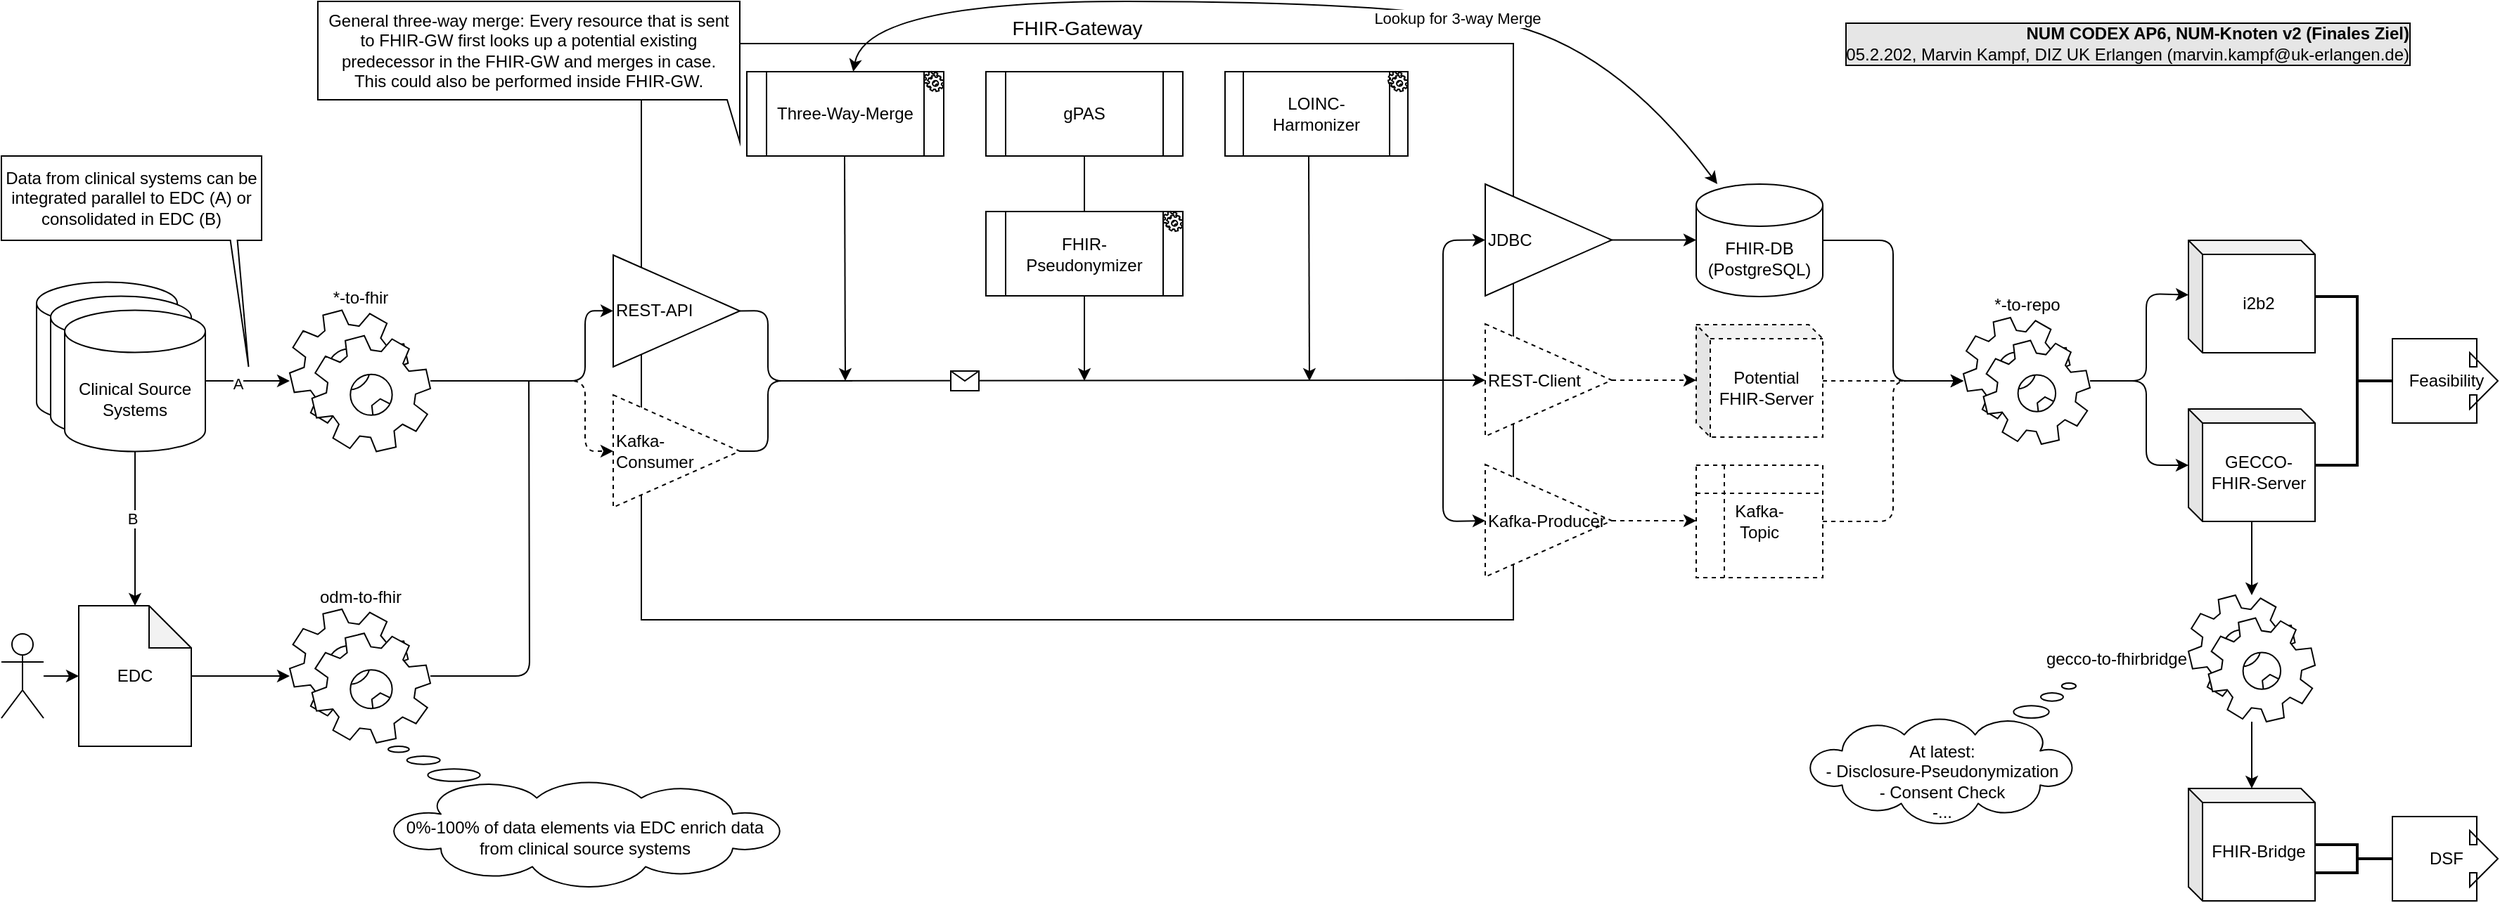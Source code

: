 <mxfile version="13.10.0" type="embed">
    <diagram id="jGCV98gVly2-MNFm8NOj" name="Page-1">
        <mxGraphModel dx="1608" dy="638" grid="1" gridSize="10" guides="1" tooltips="1" connect="1" arrows="1" fold="1" page="1" pageScale="1" pageWidth="1800" pageHeight="800" math="0" shadow="0">
            <root>
                <mxCell id="0"/>
                <mxCell id="1" parent="0"/>
                <mxCell id="Zt5BA39hv14aOKBqLXmp-29" value="" style="endArrow=classic;html=1;entryX=0;entryY=0.5;entryDx=0;entryDy=0;entryPerimeter=0;exitX=1;exitY=0.5;exitDx=0;exitDy=0;" parent="1" source="Zt5BA39hv14aOKBqLXmp-16" edge="1">
                    <mxGeometry width="50" height="50" relative="1" as="geometry">
                        <mxPoint x="870" y="360" as="sourcePoint"/>
                        <mxPoint x="1220" y="179.75" as="targetPoint"/>
                    </mxGeometry>
                </mxCell>
                <mxCell id="Zt5BA39hv14aOKBqLXmp-30" value="" style="group;fontSize=12;" parent="1" vertex="1" connectable="0">
                    <mxGeometry x="450" y="40" width="710" height="410" as="geometry"/>
                </mxCell>
                <mxCell id="Zt5BA39hv14aOKBqLXmp-1" value="&lt;font style=&quot;font-size: 14px&quot;&gt;FHIR-Gateway&lt;/font&gt;" style="whiteSpace=wrap;html=1;labelPosition=center;verticalLabelPosition=top;align=center;verticalAlign=bottom;" parent="Zt5BA39hv14aOKBqLXmp-30" vertex="1">
                    <mxGeometry x="20" width="620" height="410" as="geometry"/>
                </mxCell>
                <mxCell id="Zt5BA39hv14aOKBqLXmp-2" value="REST-API" style="triangle;whiteSpace=wrap;html=1;align=left;" parent="Zt5BA39hv14aOKBqLXmp-30" vertex="1">
                    <mxGeometry y="150.5" width="90" height="79.5" as="geometry"/>
                </mxCell>
                <mxCell id="Zt5BA39hv14aOKBqLXmp-6" value="LOINC-Harmonizer" style="shape=process;whiteSpace=wrap;html=1;backgroundOutline=1;" parent="Zt5BA39hv14aOKBqLXmp-30" vertex="1">
                    <mxGeometry x="435" y="20" width="130" height="60" as="geometry"/>
                </mxCell>
                <mxCell id="Zt5BA39hv14aOKBqLXmp-7" value="FHIR-Pseudonymizer" style="shape=process;whiteSpace=wrap;html=1;backgroundOutline=1;" parent="Zt5BA39hv14aOKBqLXmp-30" vertex="1">
                    <mxGeometry x="265" y="119.5" width="140" height="60" as="geometry"/>
                </mxCell>
                <mxCell id="Zt5BA39hv14aOKBqLXmp-8" value="Three-Way-Merge" style="shape=process;whiteSpace=wrap;html=1;backgroundOutline=1;" parent="Zt5BA39hv14aOKBqLXmp-30" vertex="1">
                    <mxGeometry x="95" y="20" width="140" height="60" as="geometry"/>
                </mxCell>
                <mxCell id="Zt5BA39hv14aOKBqLXmp-12" value="" style="endArrow=classic;html=1;" parent="Zt5BA39hv14aOKBqLXmp-30" edge="1" source="Zt5BA39hv14aOKBqLXmp-7">
                    <mxGeometry x="-5" width="50" height="50" as="geometry">
                        <mxPoint x="335" y="180" as="sourcePoint"/>
                        <mxPoint x="335" y="240" as="targetPoint"/>
                    </mxGeometry>
                </mxCell>
                <mxCell id="Zt5BA39hv14aOKBqLXmp-16" value="JDBC" style="triangle;whiteSpace=wrap;html=1;align=left;" parent="Zt5BA39hv14aOKBqLXmp-30" vertex="1">
                    <mxGeometry x="620" y="100" width="90" height="79.5" as="geometry"/>
                </mxCell>
                <mxCell id="Zt5BA39hv14aOKBqLXmp-17" value="REST-Client" style="triangle;whiteSpace=wrap;html=1;align=left;dashed=1;" parent="Zt5BA39hv14aOKBqLXmp-30" vertex="1">
                    <mxGeometry x="620" y="199.5" width="90" height="80" as="geometry"/>
                </mxCell>
                <mxCell id="Zt5BA39hv14aOKBqLXmp-19" value="Kafka-Producer" style="triangle;whiteSpace=wrap;html=1;align=left;dashed=1;" parent="Zt5BA39hv14aOKBqLXmp-30" vertex="1">
                    <mxGeometry x="620" y="299.5" width="90" height="80" as="geometry"/>
                </mxCell>
                <mxCell id="Zt5BA39hv14aOKBqLXmp-20" value="Kafka-Consumer" style="triangle;whiteSpace=wrap;html=1;align=left;dashed=1;" parent="Zt5BA39hv14aOKBqLXmp-30" vertex="1">
                    <mxGeometry y="250" width="90" height="80" as="geometry"/>
                </mxCell>
                <mxCell id="Zt5BA39hv14aOKBqLXmp-22" value="" style="endArrow=classic;html=1;exitX=1;exitY=0.5;exitDx=0;exitDy=0;entryX=0;entryY=0.5;entryDx=0;entryDy=0;" parent="Zt5BA39hv14aOKBqLXmp-30" source="Zt5BA39hv14aOKBqLXmp-2" target="Zt5BA39hv14aOKBqLXmp-17" edge="1">
                    <mxGeometry relative="1" as="geometry">
                        <mxPoint x="240" y="240" as="sourcePoint"/>
                        <mxPoint x="580" y="240" as="targetPoint"/>
                        <Array as="points">
                            <mxPoint x="110" y="190"/>
                            <mxPoint x="110" y="240"/>
                        </Array>
                    </mxGeometry>
                </mxCell>
                <mxCell id="Zt5BA39hv14aOKBqLXmp-23" value="" style="shape=message;html=1;outlineConnect=0;" parent="Zt5BA39hv14aOKBqLXmp-22" vertex="1">
                    <mxGeometry width="20" height="14" relative="1" as="geometry">
                        <mxPoint x="-90" y="-6.78" as="offset"/>
                    </mxGeometry>
                </mxCell>
                <mxCell id="Zt5BA39hv14aOKBqLXmp-24" value="" style="endArrow=none;html=1;exitX=1;exitY=0.5;exitDx=0;exitDy=0;" parent="Zt5BA39hv14aOKBqLXmp-30" source="Zt5BA39hv14aOKBqLXmp-20" edge="1">
                    <mxGeometry width="50" height="50" relative="1" as="geometry">
                        <mxPoint x="420" y="330" as="sourcePoint"/>
                        <mxPoint x="170" y="240" as="targetPoint"/>
                        <Array as="points">
                            <mxPoint x="110" y="290"/>
                            <mxPoint x="110" y="240"/>
                        </Array>
                    </mxGeometry>
                </mxCell>
                <mxCell id="Zt5BA39hv14aOKBqLXmp-25" value="" style="endArrow=classic;html=1;entryX=0;entryY=0.5;entryDx=0;entryDy=0;" parent="Zt5BA39hv14aOKBqLXmp-30" target="Zt5BA39hv14aOKBqLXmp-16" edge="1">
                    <mxGeometry width="50" height="50" relative="1" as="geometry">
                        <mxPoint x="590" y="240" as="sourcePoint"/>
                        <mxPoint x="470" y="280" as="targetPoint"/>
                        <Array as="points">
                            <mxPoint x="590" y="140"/>
                        </Array>
                    </mxGeometry>
                </mxCell>
                <mxCell id="Zt5BA39hv14aOKBqLXmp-26" value="" style="endArrow=classic;html=1;entryX=0;entryY=0.5;entryDx=0;entryDy=0;" parent="Zt5BA39hv14aOKBqLXmp-30" target="Zt5BA39hv14aOKBqLXmp-19" edge="1">
                    <mxGeometry width="50" height="50" relative="1" as="geometry">
                        <mxPoint x="590" y="240" as="sourcePoint"/>
                        <mxPoint x="630" y="149.75" as="targetPoint"/>
                        <Array as="points">
                            <mxPoint x="590" y="340"/>
                        </Array>
                    </mxGeometry>
                </mxCell>
                <mxCell id="Zt5BA39hv14aOKBqLXmp-27" value="" style="endArrow=classic;html=1;exitX=0.5;exitY=1;exitDx=0;exitDy=0;" parent="Zt5BA39hv14aOKBqLXmp-30" edge="1">
                    <mxGeometry x="155" width="50" height="50" as="geometry">
                        <mxPoint x="494.5" y="80" as="sourcePoint"/>
                        <mxPoint x="495" y="240" as="targetPoint"/>
                    </mxGeometry>
                </mxCell>
                <mxCell id="Zt5BA39hv14aOKBqLXmp-28" value="" style="endArrow=classic;html=1;exitX=0.5;exitY=1;exitDx=0;exitDy=0;" parent="Zt5BA39hv14aOKBqLXmp-30" edge="1">
                    <mxGeometry x="-175" width="50" height="50" as="geometry">
                        <mxPoint x="164.5" y="80" as="sourcePoint"/>
                        <mxPoint x="165" y="240" as="targetPoint"/>
                    </mxGeometry>
                </mxCell>
                <mxCell id="Zt5BA39hv14aOKBqLXmp-37" value="" style="shape=mxgraph.bpmn.service_task;html=1;outlineConnect=0;align=center;" parent="Zt5BA39hv14aOKBqLXmp-30" vertex="1">
                    <mxGeometry x="221" y="20" width="14" height="14" as="geometry"/>
                </mxCell>
                <mxCell id="Zt5BA39hv14aOKBqLXmp-38" value="" style="shape=mxgraph.bpmn.service_task;html=1;outlineConnect=0;align=center;" parent="Zt5BA39hv14aOKBqLXmp-30" vertex="1">
                    <mxGeometry x="391" y="119.5" width="14" height="14" as="geometry"/>
                </mxCell>
                <mxCell id="Zt5BA39hv14aOKBqLXmp-39" value="" style="shape=mxgraph.bpmn.service_task;html=1;outlineConnect=0;align=center;" parent="Zt5BA39hv14aOKBqLXmp-30" vertex="1">
                    <mxGeometry x="551" y="20" width="14" height="14" as="geometry"/>
                </mxCell>
                <mxCell id="i84gKOjJ2JVwInqTfZ93-7" value="General three-way merge: Every resource that is sent to FHIR-GW first looks up a potential existing predecessor in the FHIR-GW and merges in case.&lt;br&gt;This could also be performed inside FHIR-GW." style="shape=callout;whiteSpace=wrap;html=1;perimeter=calloutPerimeter;align=center;rotation=0;base=34;size=30;position=0.97;position2=1;" parent="Zt5BA39hv14aOKBqLXmp-30" vertex="1">
                    <mxGeometry x="-210" y="-30" width="300" height="100" as="geometry"/>
                </mxCell>
                <mxCell id="3" style="edgeStyle=orthogonalEdgeStyle;rounded=0;orthogonalLoop=1;jettySize=auto;html=1;endArrow=none;endFill=0;" edge="1" parent="Zt5BA39hv14aOKBqLXmp-30" source="2" target="Zt5BA39hv14aOKBqLXmp-7">
                    <mxGeometry relative="1" as="geometry"/>
                </mxCell>
                <mxCell id="2" value="gPAS" style="shape=process;whiteSpace=wrap;html=1;backgroundOutline=1;" vertex="1" parent="Zt5BA39hv14aOKBqLXmp-30">
                    <mxGeometry x="265" y="20" width="140" height="60" as="geometry"/>
                </mxCell>
                <mxCell id="Zt5BA39hv14aOKBqLXmp-32" value="FHIR-DB (PostgreSQL)" style="shape=cylinder3;whiteSpace=wrap;html=1;boundedLbl=1;backgroundOutline=1;size=15;align=center;" parent="1" vertex="1">
                    <mxGeometry x="1220" y="140" width="90" height="80" as="geometry"/>
                </mxCell>
                <mxCell id="Zt5BA39hv14aOKBqLXmp-34" value="" style="endArrow=classic;html=1;entryX=0;entryY=0.5;entryDx=0;entryDy=0;entryPerimeter=0;exitX=1;exitY=0.5;exitDx=0;exitDy=0;dashed=1;" parent="1" edge="1">
                    <mxGeometry width="50" height="50" relative="1" as="geometry">
                        <mxPoint x="1160" y="279.5" as="sourcePoint"/>
                        <mxPoint x="1220" y="279.5" as="targetPoint"/>
                    </mxGeometry>
                </mxCell>
                <mxCell id="Zt5BA39hv14aOKBqLXmp-35" value="Kafka-&lt;br&gt;Topic" style="shape=internalStorage;whiteSpace=wrap;html=1;backgroundOutline=1;align=center;dashed=1;" parent="1" vertex="1">
                    <mxGeometry x="1220" y="340" width="90" height="80" as="geometry"/>
                </mxCell>
                <mxCell id="Zt5BA39hv14aOKBqLXmp-36" value="" style="endArrow=classic;html=1;entryX=0;entryY=0.5;entryDx=0;entryDy=0;entryPerimeter=0;exitX=1;exitY=0.5;exitDx=0;exitDy=0;dashed=1;" parent="1" edge="1">
                    <mxGeometry width="50" height="50" relative="1" as="geometry">
                        <mxPoint x="1160" y="379.5" as="sourcePoint"/>
                        <mxPoint x="1220" y="379.5" as="targetPoint"/>
                    </mxGeometry>
                </mxCell>
                <mxCell id="Zt5BA39hv14aOKBqLXmp-44" value="Potential&lt;br&gt;FHIR-Server" style="shape=cube;whiteSpace=wrap;html=1;boundedLbl=1;backgroundOutline=1;darkOpacity=0.05;darkOpacity2=0.1;align=center;size=10;dashed=1;" parent="1" vertex="1">
                    <mxGeometry x="1220" y="240" width="90" height="80" as="geometry"/>
                </mxCell>
                <mxCell id="Zt5BA39hv14aOKBqLXmp-60" style="edgeStyle=orthogonalEdgeStyle;orthogonalLoop=1;jettySize=auto;html=1;" parent="1" source="Zt5BA39hv14aOKBqLXmp-46" target="Zt5BA39hv14aOKBqLXmp-62" edge="1">
                    <mxGeometry relative="1" as="geometry"/>
                </mxCell>
                <mxCell id="Zt5BA39hv14aOKBqLXmp-46" value="EDC" style="shape=note;whiteSpace=wrap;html=1;backgroundOutline=1;darkOpacity=0.05;fontSize=12;align=center;" parent="1" vertex="1">
                    <mxGeometry x="70" y="440" width="80" height="100" as="geometry"/>
                </mxCell>
                <mxCell id="Zt5BA39hv14aOKBqLXmp-47" value="" style="shape=umlActor;verticalLabelPosition=bottom;verticalAlign=middle;html=1;outlineConnect=0;fontSize=12;align=center;" parent="1" vertex="1">
                    <mxGeometry x="15" y="460" width="30" height="60" as="geometry"/>
                </mxCell>
                <mxCell id="Zt5BA39hv14aOKBqLXmp-49" value="" style="endArrow=classic;html=1;entryX=0;entryY=0.5;entryDx=0;entryDy=0;entryPerimeter=0;" parent="1" source="Zt5BA39hv14aOKBqLXmp-47" target="Zt5BA39hv14aOKBqLXmp-46" edge="1">
                    <mxGeometry width="50" height="50" relative="1" as="geometry">
                        <mxPoint x="405" y="260" as="sourcePoint"/>
                        <mxPoint x="455" y="210" as="targetPoint"/>
                    </mxGeometry>
                </mxCell>
                <mxCell id="Zt5BA39hv14aOKBqLXmp-52" value="" style="endArrow=classic;html=1;entryX=0;entryY=0.5;entryDx=0;entryDy=0;" parent="1" source="Zt5BA39hv14aOKBqLXmp-51" target="Zt5BA39hv14aOKBqLXmp-2" edge="1">
                    <mxGeometry width="50" height="50" relative="1" as="geometry">
                        <mxPoint x="590" y="260" as="sourcePoint"/>
                        <mxPoint x="640" y="210" as="targetPoint"/>
                        <Array as="points">
                            <mxPoint x="430" y="280"/>
                            <mxPoint x="430" y="230"/>
                        </Array>
                    </mxGeometry>
                </mxCell>
                <mxCell id="Zt5BA39hv14aOKBqLXmp-53" value="" style="endArrow=classic;html=1;entryX=0;entryY=0.5;entryDx=0;entryDy=0;dashed=1;" parent="1" source="Zt5BA39hv14aOKBqLXmp-51" target="Zt5BA39hv14aOKBqLXmp-20" edge="1">
                    <mxGeometry width="50" height="50" relative="1" as="geometry">
                        <mxPoint x="300" y="280" as="sourcePoint"/>
                        <mxPoint x="640" y="210" as="targetPoint"/>
                        <Array as="points">
                            <mxPoint x="430" y="280"/>
                            <mxPoint x="430" y="330"/>
                        </Array>
                    </mxGeometry>
                </mxCell>
                <mxCell id="Zt5BA39hv14aOKBqLXmp-51" value="*-to-fhir" style="shape=mxgraph.bpmn.service_task;html=1;outlineConnect=0;labelPosition=center;verticalLabelPosition=top;align=center;verticalAlign=bottom;" parent="1" vertex="1">
                    <mxGeometry x="220" y="229.75" width="100" height="100.5" as="geometry"/>
                </mxCell>
                <mxCell id="Zt5BA39hv14aOKBqLXmp-58" value="" style="group;" parent="1" vertex="1" connectable="0">
                    <mxGeometry x="40" y="209.75" width="120" height="120.5" as="geometry"/>
                </mxCell>
                <mxCell id="Zt5BA39hv14aOKBqLXmp-55" value="Clinical Source Systems" style="shape=cylinder3;whiteSpace=wrap;html=1;boundedLbl=1;backgroundOutline=1;size=15;" parent="Zt5BA39hv14aOKBqLXmp-58" vertex="1">
                    <mxGeometry width="100" height="100.5" as="geometry"/>
                </mxCell>
                <mxCell id="Zt5BA39hv14aOKBqLXmp-56" value="Clinical Source Systems" style="shape=cylinder3;whiteSpace=wrap;html=1;boundedLbl=1;backgroundOutline=1;size=15;" parent="Zt5BA39hv14aOKBqLXmp-58" vertex="1">
                    <mxGeometry x="10" y="10" width="100" height="100.5" as="geometry"/>
                </mxCell>
                <mxCell id="Zt5BA39hv14aOKBqLXmp-57" value="Clinical Source Systems" style="shape=cylinder3;whiteSpace=wrap;html=1;boundedLbl=1;backgroundOutline=1;size=15;" parent="Zt5BA39hv14aOKBqLXmp-58" vertex="1">
                    <mxGeometry x="20" y="20" width="100" height="100.5" as="geometry"/>
                </mxCell>
                <mxCell id="Zt5BA39hv14aOKBqLXmp-59" style="edgeStyle=orthogonalEdgeStyle;orthogonalLoop=1;jettySize=auto;html=1;exitX=1;exitY=0.5;exitDx=0;exitDy=0;exitPerimeter=0;" parent="1" source="Zt5BA39hv14aOKBqLXmp-57" target="Zt5BA39hv14aOKBqLXmp-51" edge="1">
                    <mxGeometry relative="1" as="geometry"/>
                </mxCell>
                <mxCell id="6" value="A" style="edgeLabel;html=1;align=center;verticalAlign=middle;resizable=0;points=[];" vertex="1" connectable="0" parent="Zt5BA39hv14aOKBqLXmp-59">
                    <mxGeometry x="-0.235" y="-2" relative="1" as="geometry">
                        <mxPoint as="offset"/>
                    </mxGeometry>
                </mxCell>
                <mxCell id="Zt5BA39hv14aOKBqLXmp-62" value="odm-to-fhir" style="shape=mxgraph.bpmn.service_task;html=1;outlineConnect=0;labelPosition=center;verticalLabelPosition=top;align=center;verticalAlign=bottom;" parent="1" vertex="1">
                    <mxGeometry x="220" y="442.5" width="100" height="95" as="geometry"/>
                </mxCell>
                <mxCell id="Zt5BA39hv14aOKBqLXmp-66" style="edgeStyle=orthogonalEdgeStyle;orthogonalLoop=1;jettySize=auto;html=1;endArrow=none;endFill=0;" parent="1" source="Zt5BA39hv14aOKBqLXmp-62" edge="1">
                    <mxGeometry relative="1" as="geometry">
                        <mxPoint x="390" y="280" as="targetPoint"/>
                        <mxPoint x="390" y="450" as="sourcePoint"/>
                    </mxGeometry>
                </mxCell>
                <mxCell id="Zt5BA39hv14aOKBqLXmp-80" style="edgeStyle=orthogonalEdgeStyle;orthogonalLoop=1;jettySize=auto;html=1;" parent="1" source="Zt5BA39hv14aOKBqLXmp-75" target="Zt5BA39hv14aOKBqLXmp-79" edge="1">
                    <mxGeometry relative="1" as="geometry"/>
                </mxCell>
                <mxCell id="Zt5BA39hv14aOKBqLXmp-75" value="gecco-to-fhirbridge" style="shape=mxgraph.bpmn.service_task;html=1;outlineConnect=0;labelPosition=left;verticalLabelPosition=middle;align=right;verticalAlign=middle;" parent="1" vertex="1">
                    <mxGeometry x="1570" y="432.5" width="90" height="90" as="geometry"/>
                </mxCell>
                <mxCell id="Zt5BA39hv14aOKBqLXmp-79" value="FHIR-Bridge" style="shape=cube;whiteSpace=wrap;html=1;boundedLbl=1;backgroundOutline=1;darkOpacity=0.05;darkOpacity2=0.1;align=center;size=10;" parent="1" vertex="1">
                    <mxGeometry x="1570" y="570" width="90" height="80" as="geometry"/>
                </mxCell>
                <mxCell id="Zt5BA39hv14aOKBqLXmp-81" value="At latest:&lt;br&gt;- Disclosure-Pseudonymization&lt;br&gt;- Consent Check&lt;br&gt;&lt;div&gt;&lt;span&gt;-...&lt;/span&gt;&lt;/div&gt;" style="whiteSpace=wrap;html=1;shape=mxgraph.basic.cloud_callout;flipH=0;align=center;direction=west;labelPosition=center;verticalLabelPosition=middle;verticalAlign=middle;spacingTop=40;" parent="1" vertex="1">
                    <mxGeometry x="1300" y="495" width="190" height="100" as="geometry"/>
                </mxCell>
                <mxCell id="Zt5BA39hv14aOKBqLXmp-82" value="0%-100% of data elements via EDC enrich data from clinical source systems" style="whiteSpace=wrap;html=1;shape=mxgraph.basic.cloud_callout;align=center;flipH=1;direction=west;labelPosition=center;verticalLabelPosition=middle;verticalAlign=middle;spacingTop=30;" parent="1" vertex="1">
                    <mxGeometry x="290" y="540" width="280" height="100" as="geometry"/>
                </mxCell>
                <mxCell id="Zt5BA39hv14aOKBqLXmp-83" value="*-to-repo" style="shape=mxgraph.bpmn.service_task;html=1;outlineConnect=0;labelPosition=center;verticalLabelPosition=top;align=center;verticalAlign=bottom;" parent="1" vertex="1">
                    <mxGeometry x="1410" y="235" width="90" height="90" as="geometry"/>
                </mxCell>
                <mxCell id="Zt5BA39hv14aOKBqLXmp-85" value="i2b2" style="shape=cube;whiteSpace=wrap;html=1;boundedLbl=1;backgroundOutline=1;darkOpacity=0.05;darkOpacity2=0.1;align=center;size=10;" parent="1" vertex="1">
                    <mxGeometry x="1570" y="180" width="90" height="80" as="geometry"/>
                </mxCell>
                <mxCell id="Zt5BA39hv14aOKBqLXmp-86" value="" style="endArrow=classic;html=1;" parent="1" source="Zt5BA39hv14aOKBqLXmp-83" target="Zt5BA39hv14aOKBqLXmp-85" edge="1">
                    <mxGeometry width="50" height="50" relative="1" as="geometry">
                        <mxPoint x="1530" y="159" as="sourcePoint"/>
                        <mxPoint x="1570" y="170" as="targetPoint"/>
                        <Array as="points">
                            <mxPoint x="1540" y="280"/>
                            <mxPoint x="1540" y="218"/>
                        </Array>
                    </mxGeometry>
                </mxCell>
                <mxCell id="4hY9-Zoo_yzl3ai_Mlpk-1" value="GECCO-FHIR-Server" style="shape=cube;whiteSpace=wrap;html=1;boundedLbl=1;backgroundOutline=1;darkOpacity=0.05;darkOpacity2=0.1;align=center;size=10;" parent="1" vertex="1">
                    <mxGeometry x="1570" y="300" width="90" height="80" as="geometry"/>
                </mxCell>
                <mxCell id="4hY9-Zoo_yzl3ai_Mlpk-3" value="" style="endArrow=classic;html=1;" parent="1" source="Zt5BA39hv14aOKBqLXmp-32" target="Zt5BA39hv14aOKBqLXmp-83" edge="1">
                    <mxGeometry width="50" height="50" relative="1" as="geometry">
                        <mxPoint x="1240" y="300" as="sourcePoint"/>
                        <mxPoint x="1290" y="250" as="targetPoint"/>
                        <Array as="points">
                            <mxPoint x="1360" y="180"/>
                            <mxPoint x="1360" y="280"/>
                        </Array>
                    </mxGeometry>
                </mxCell>
                <mxCell id="4hY9-Zoo_yzl3ai_Mlpk-4" value="" style="endArrow=classic;html=1;dashed=1;" parent="1" source="Zt5BA39hv14aOKBqLXmp-44" target="Zt5BA39hv14aOKBqLXmp-83" edge="1">
                    <mxGeometry width="50" height="50" relative="1" as="geometry">
                        <mxPoint x="1240" y="300" as="sourcePoint"/>
                        <mxPoint x="1290" y="250" as="targetPoint"/>
                    </mxGeometry>
                </mxCell>
                <mxCell id="4hY9-Zoo_yzl3ai_Mlpk-5" value="" style="endArrow=classic;html=1;dashed=1;" parent="1" source="Zt5BA39hv14aOKBqLXmp-35" target="Zt5BA39hv14aOKBqLXmp-83" edge="1">
                    <mxGeometry width="50" height="50" relative="1" as="geometry">
                        <mxPoint x="1240" y="300" as="sourcePoint"/>
                        <mxPoint x="1290" y="250" as="targetPoint"/>
                        <Array as="points">
                            <mxPoint x="1360" y="380"/>
                            <mxPoint x="1360" y="280"/>
                        </Array>
                    </mxGeometry>
                </mxCell>
                <mxCell id="4hY9-Zoo_yzl3ai_Mlpk-6" value="" style="endArrow=classic;html=1;" parent="1" source="Zt5BA39hv14aOKBqLXmp-83" target="4hY9-Zoo_yzl3ai_Mlpk-1" edge="1">
                    <mxGeometry width="50" height="50" relative="1" as="geometry">
                        <mxPoint x="1240" y="300" as="sourcePoint"/>
                        <mxPoint x="1290" y="250" as="targetPoint"/>
                        <Array as="points">
                            <mxPoint x="1540" y="280"/>
                            <mxPoint x="1540" y="340"/>
                        </Array>
                    </mxGeometry>
                </mxCell>
                <mxCell id="4hY9-Zoo_yzl3ai_Mlpk-7" value="" style="endArrow=classic;html=1;" parent="1" source="4hY9-Zoo_yzl3ai_Mlpk-1" target="Zt5BA39hv14aOKBqLXmp-75" edge="1">
                    <mxGeometry width="50" height="50" relative="1" as="geometry">
                        <mxPoint x="1170" y="320" as="sourcePoint"/>
                        <mxPoint x="1220" y="270" as="targetPoint"/>
                    </mxGeometry>
                </mxCell>
                <mxCell id="4hY9-Zoo_yzl3ai_Mlpk-10" value="&lt;b&gt;NUM CODEX AP6, NUM-Knoten v2 (Finales Ziel)&lt;br&gt;&lt;/b&gt;05.2.202, Marvin Kampf, DIZ UK Erlangen (marvin.kampf@uk-erlangen.de)" style="text;html=1;strokeColor=none;fillColor=none;align=right;verticalAlign=middle;whiteSpace=wrap;labelBorderColor=#000000;labelBackgroundColor=#E6E6E6;" parent="1" vertex="1">
                    <mxGeometry x="1310" y="30" width="420" height="20" as="geometry"/>
                </mxCell>
                <mxCell id="4hY9-Zoo_yzl3ai_Mlpk-11" value="" style="strokeWidth=2;html=1;shape=mxgraph.flowchart.annotation_2;align=left;labelPosition=right;pointerEvents=1;labelBackgroundColor=#E6E6E6;direction=west;" parent="1" vertex="1">
                    <mxGeometry x="1660" y="220" width="60" height="120" as="geometry"/>
                </mxCell>
                <mxCell id="4hY9-Zoo_yzl3ai_Mlpk-12" value="Feasibility" style="html=1;shadow=0;dashed=0;align=center;verticalAlign=middle;shape=mxgraph.arrows2.calloutArrow;dy=10;dx=20;notch=60;arrowHead=10;labelBackgroundColor=none;rotation=0;direction=east;" parent="1" vertex="1">
                    <mxGeometry x="1715" y="250" width="75" height="60" as="geometry"/>
                </mxCell>
                <mxCell id="4hY9-Zoo_yzl3ai_Mlpk-14" value="" style="strokeWidth=2;html=1;shape=mxgraph.flowchart.annotation_2;align=left;labelPosition=right;pointerEvents=1;labelBackgroundColor=#E6E6E6;direction=west;" parent="1" vertex="1">
                    <mxGeometry x="1660" y="610" width="60" height="20" as="geometry"/>
                </mxCell>
                <mxCell id="4hY9-Zoo_yzl3ai_Mlpk-15" value="DSF" style="html=1;shadow=0;dashed=0;align=center;verticalAlign=middle;shape=mxgraph.arrows2.calloutArrow;dy=10;dx=20;notch=60;arrowHead=10;labelBackgroundColor=none;rotation=0;direction=east;" parent="1" vertex="1">
                    <mxGeometry x="1715" y="590" width="75" height="60" as="geometry"/>
                </mxCell>
                <mxCell id="4" style="edgeStyle=orthogonalEdgeStyle;rounded=0;orthogonalLoop=1;jettySize=auto;html=1;endArrow=classic;endFill=1;" edge="1" parent="1" source="Zt5BA39hv14aOKBqLXmp-57" target="Zt5BA39hv14aOKBqLXmp-46">
                    <mxGeometry relative="1" as="geometry"/>
                </mxCell>
                <mxCell id="5" value="B" style="edgeLabel;html=1;align=center;verticalAlign=middle;resizable=0;points=[];" vertex="1" connectable="0" parent="4">
                    <mxGeometry x="-0.148" y="-2" relative="1" as="geometry">
                        <mxPoint as="offset"/>
                    </mxGeometry>
                </mxCell>
                <mxCell id="8" value="Data from clinical systems can be integrated parallel to EDC (A) or consolidated in EDC (B)" style="shape=callout;whiteSpace=wrap;html=1;perimeter=calloutPerimeter;align=center;rotation=0;base=5;size=90;position=0.88;position2=0.95;flipH=0;" vertex="1" parent="1">
                    <mxGeometry x="15" y="120" width="185" height="150" as="geometry"/>
                </mxCell>
                <mxCell id="9" value="" style="endArrow=classic;html=1;curved=1;startArrow=classic;startFill=1;" edge="1" parent="1" source="Zt5BA39hv14aOKBqLXmp-8" target="Zt5BA39hv14aOKBqLXmp-32">
                    <mxGeometry width="50" height="50" relative="1" as="geometry">
                        <mxPoint x="790" y="330" as="sourcePoint"/>
                        <mxPoint x="840" y="280" as="targetPoint"/>
                        <Array as="points">
                            <mxPoint x="630" y="10"/>
                            <mxPoint x="1000" y="10"/>
                            <mxPoint x="1160" y="40"/>
                        </Array>
                    </mxGeometry>
                </mxCell>
                <mxCell id="10" value="Lookup for 3-way Merge" style="edgeLabel;html=1;align=center;verticalAlign=middle;resizable=0;points=[];" vertex="1" connectable="0" parent="9">
                    <mxGeometry x="0.332" y="-2" relative="1" as="geometry">
                        <mxPoint as="offset"/>
                    </mxGeometry>
                </mxCell>
            </root>
        </mxGraphModel>
    </diagram>
</mxfile>